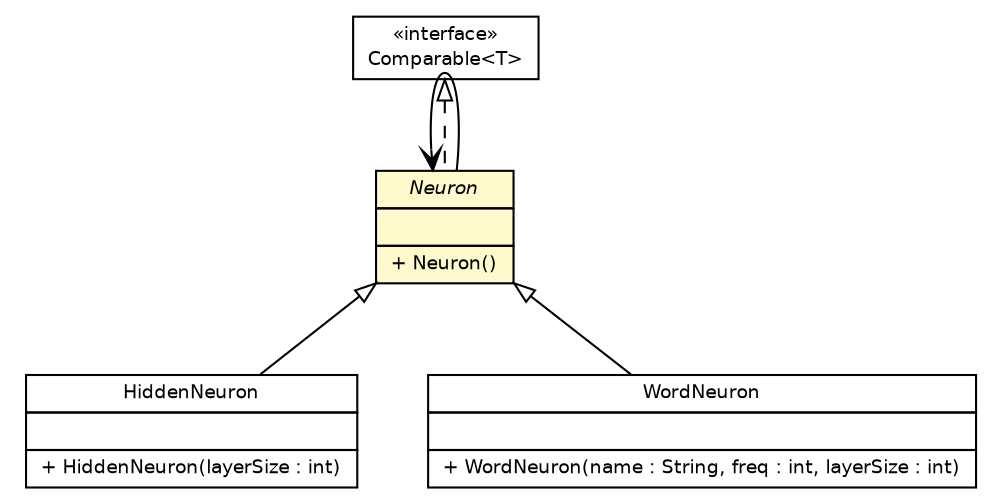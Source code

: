 #!/usr/local/bin/dot
#
# Class diagram 
# Generated by UmlGraph version 4.6 (http://www.spinellis.gr/sw/umlgraph)
#

digraph G {
	edge [fontname="Helvetica",fontsize=10,labelfontname="Helvetica",labelfontsize=10];
	node [fontname="Helvetica",fontsize=10,shape=plaintext];
	// org.soul.wordToVec.HiddenNeuron
	c4607 [label=<<table border="0" cellborder="1" cellspacing="0" cellpadding="2" port="p" href="./HiddenNeuron.html">
		<tr><td><table border="0" cellspacing="0" cellpadding="1">
			<tr><td> HiddenNeuron </td></tr>
		</table></td></tr>
		<tr><td><table border="0" cellspacing="0" cellpadding="1">
			<tr><td align="left">  </td></tr>
		</table></td></tr>
		<tr><td><table border="0" cellspacing="0" cellpadding="1">
			<tr><td align="left"> + HiddenNeuron(layerSize : int) </td></tr>
		</table></td></tr>
		</table>>, fontname="Helvetica", fontcolor="black", fontsize=9.0];
	// org.soul.wordToVec.WordNeuron
	c4608 [label=<<table border="0" cellborder="1" cellspacing="0" cellpadding="2" port="p" href="./WordNeuron.html">
		<tr><td><table border="0" cellspacing="0" cellpadding="1">
			<tr><td> WordNeuron </td></tr>
		</table></td></tr>
		<tr><td><table border="0" cellspacing="0" cellpadding="1">
			<tr><td align="left">  </td></tr>
		</table></td></tr>
		<tr><td><table border="0" cellspacing="0" cellpadding="1">
			<tr><td align="left"> + WordNeuron(name : String, freq : int, layerSize : int) </td></tr>
		</table></td></tr>
		</table>>, fontname="Helvetica", fontcolor="black", fontsize=9.0];
	// org.soul.wordToVec.Neuron
	c4613 [label=<<table border="0" cellborder="1" cellspacing="0" cellpadding="2" port="p" bgcolor="lemonChiffon" href="./Neuron.html">
		<tr><td><table border="0" cellspacing="0" cellpadding="1">
			<tr><td><font face="Helvetica-Oblique"> Neuron </font></td></tr>
		</table></td></tr>
		<tr><td><table border="0" cellspacing="0" cellpadding="1">
			<tr><td align="left">  </td></tr>
		</table></td></tr>
		<tr><td><table border="0" cellspacing="0" cellpadding="1">
			<tr><td align="left"> + Neuron() </td></tr>
		</table></td></tr>
		</table>>, fontname="Helvetica", fontcolor="black", fontsize=9.0];
	//org.soul.wordToVec.HiddenNeuron extends org.soul.wordToVec.Neuron
	c4613:p -> c4607:p [dir=back,arrowtail=empty];
	//org.soul.wordToVec.WordNeuron extends org.soul.wordToVec.Neuron
	c4613:p -> c4608:p [dir=back,arrowtail=empty];
	//org.soul.wordToVec.Neuron implements java.lang.Comparable<T>
	c4672:p -> c4613:p [dir=back,arrowtail=empty,style=dashed];
	// org.soul.wordToVec.Neuron NAVASSOC org.soul.wordToVec.Neuron
	c4613:p -> c4613:p [taillabel="", label="", headlabel="", fontname="Helvetica", fontcolor="black", fontsize=10.0, color="black", arrowhead=open];
	// java.lang.Comparable<T>
	c4672 [label=<<table border="0" cellborder="1" cellspacing="0" cellpadding="2" port="p" href="http://java.sun.com/j2se/1.4.2/docs/api/java/lang/Comparable.html">
		<tr><td><table border="0" cellspacing="0" cellpadding="1">
			<tr><td> &laquo;interface&raquo; </td></tr>
			<tr><td> Comparable&lt;T&gt; </td></tr>
		</table></td></tr>
		</table>>, fontname="Helvetica", fontcolor="black", fontsize=9.0];
}

